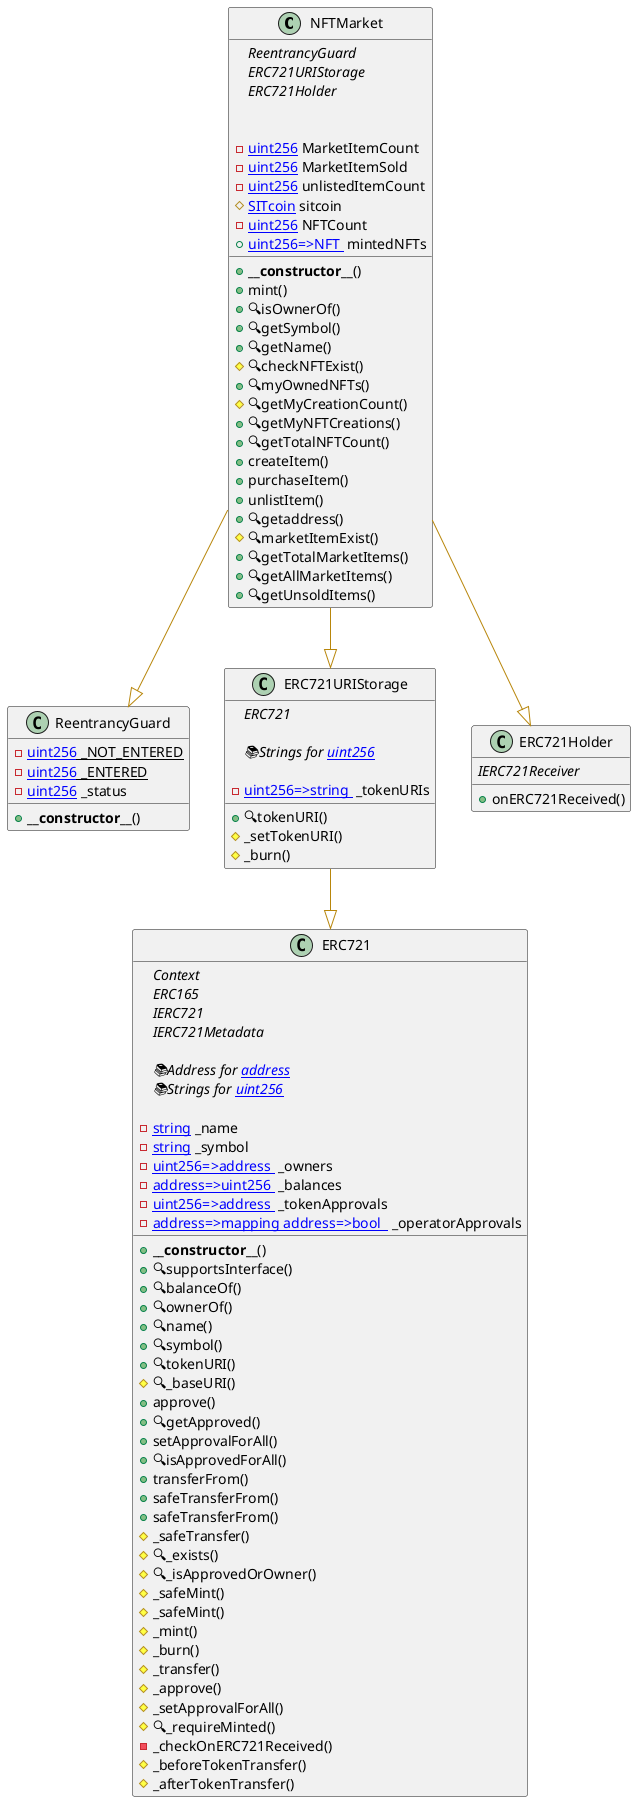 @startuml
' -- generated by: https://marketplace.visualstudio.com/items?itemName=tintinweb.solidity-visual-auditor
'
' -- for auto-render install: https://marketplace.visualstudio.com/items?itemName=jebbs.plantuml
' -- options --



' -- classes --


class NFTMarket {
    ' -- inheritance --
	{abstract}ReentrancyGuard
	{abstract}ERC721URIStorage
	{abstract}ERC721Holder

    ' -- usingFor --

    ' -- vars --
	-[[uint256]] MarketItemCount
	-[[uint256]] MarketItemSold
	-[[uint256]] unlistedItemCount
	#[[SITcoin]] sitcoin
	-[[uint256]] NFTCount
	+[[mapping uint256=>NFT ]] mintedNFTs

    ' -- methods --
	+**__constructor__**()
	+mint()
	+🔍isOwnerOf()
	+🔍getSymbol()
	+🔍getName()
	#🔍checkNFTExist()
	+🔍myOwnedNFTs()
	#🔍getMyCreationCount()
	+🔍getMyNFTCreations()
	+🔍getTotalNFTCount()
	+createItem()
	+purchaseItem()
	+unlistItem()
	+🔍getaddress()
	#🔍marketItemExist()
	+🔍getTotalMarketItems()
	+🔍getAllMarketItems()
	+🔍getUnsoldItems()

}

class ReentrancyGuard {
    ' -- inheritance --

    ' -- usingFor --

    ' -- vars --
	-{static}[[uint256]] _NOT_ENTERED
	-{static}[[uint256]] _ENTERED
	-[[uint256]] _status

    ' -- methods --
	+**__constructor__**()

}

class ERC721URIStorage {
    ' -- inheritance --
	{abstract}ERC721

    ' -- usingFor --
	{abstract}📚Strings for [[uint256]]

    ' -- vars --
	-[[mapping uint256=>string ]] _tokenURIs

    ' -- methods --
	+🔍tokenURI()
	#_setTokenURI()
	#_burn()

}

class ERC721 {
    ' -- inheritance --
	{abstract}Context
	{abstract}ERC165
	{abstract}IERC721
	{abstract}IERC721Metadata

    ' -- usingFor --
	{abstract}📚Address for [[address]]
	{abstract}📚Strings for [[uint256]]

    ' -- vars --
	-[[string]] _name
	-[[string]] _symbol
	-[[mapping uint256=>address ]] _owners
	-[[mapping address=>uint256 ]] _balances
	-[[mapping uint256=>address ]] _tokenApprovals
	-[[mapping address=>mapping address=>bool  ]] _operatorApprovals

    ' -- methods --
	+**__constructor__**()
	+🔍supportsInterface()
	+🔍balanceOf()
	+🔍ownerOf()
	+🔍name()
	+🔍symbol()
	+🔍tokenURI()
	#🔍_baseURI()
	+approve()
	+🔍getApproved()
	+setApprovalForAll()
	+🔍isApprovedForAll()
	+transferFrom()
	+safeTransferFrom()
	+safeTransferFrom()
	#_safeTransfer()
	#🔍_exists()
	#🔍_isApprovedOrOwner()
	#_safeMint()
	#_safeMint()
	#_mint()
	#_burn()
	#_transfer()
	#_approve()
	#_setApprovalForAll()
	#🔍_requireMinted()
	-_checkOnERC721Received()
	#_beforeTokenTransfer()
	#_afterTokenTransfer()

}

class ERC721Holder {
    ' -- inheritance --
	{abstract}IERC721Receiver

    ' -- usingFor --

    ' -- vars --

    ' -- methods --
	+onERC721Received()

}


' -- inheritance / usingFor --
NFTMarket --[#DarkGoldenRod]|> ReentrancyGuard
NFTMarket --[#DarkGoldenRod]|> ERC721URIStorage
ERC721URIStorage --[#DarkGoldenRod]|> ERC721
NFTMarket --[#DarkGoldenRod]|> ERC721Holder

@enduml